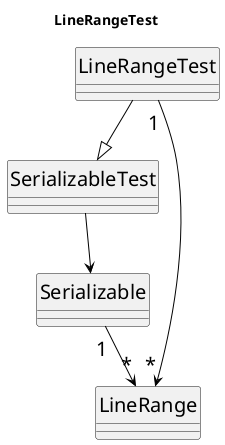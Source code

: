 @startuml

title LineRangeTest

hide circle
skinparam classAttributeIconSize 0
skinparam classFontSize 24
skinparam defaultFontSize 20
skinparam classFontName Arial
skinparam arrowColor black
skinparam monochrome true

class SerializableTest {}
class LineRangeTest {}
class SerializableTest {}
class LineRange {}
class Serializable {}

SerializableTest --> Serializable
LineRangeTest --|> SerializableTest
Serializable "1"  --> "*" LineRange
LineRangeTest "1" --> "*" LineRange

@enduml